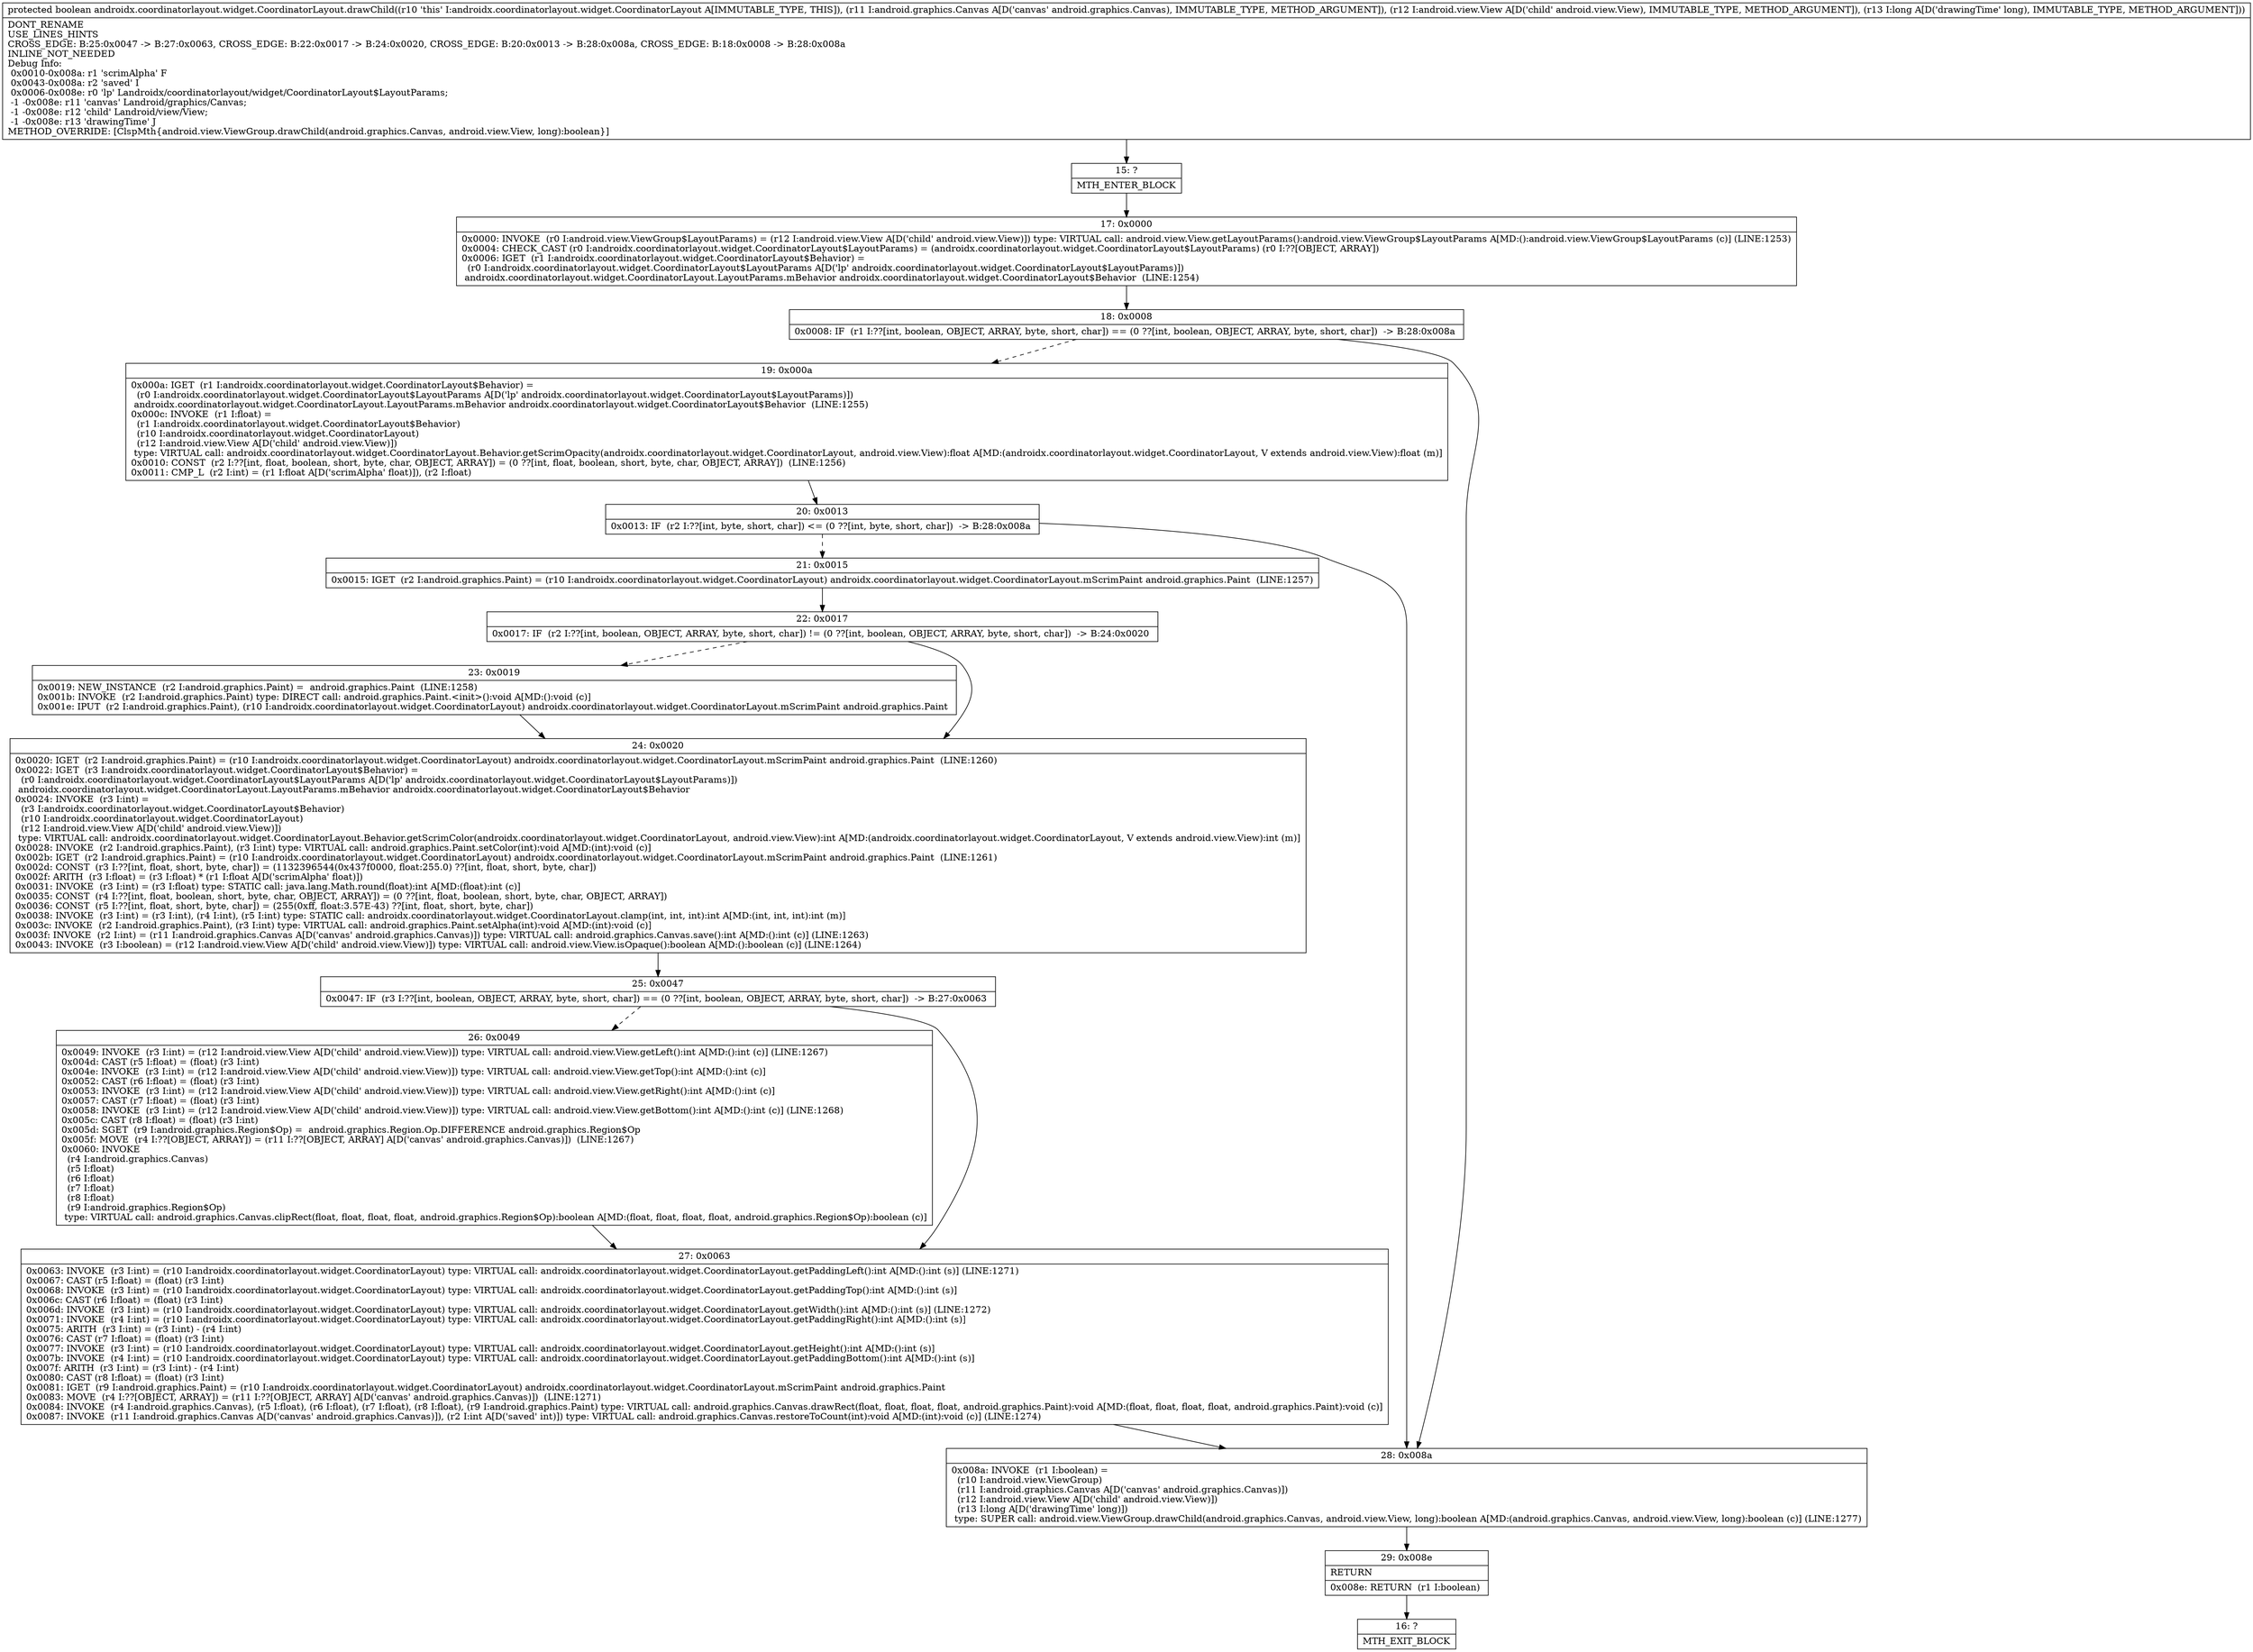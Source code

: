 digraph "CFG forandroidx.coordinatorlayout.widget.CoordinatorLayout.drawChild(Landroid\/graphics\/Canvas;Landroid\/view\/View;J)Z" {
Node_15 [shape=record,label="{15\:\ ?|MTH_ENTER_BLOCK\l}"];
Node_17 [shape=record,label="{17\:\ 0x0000|0x0000: INVOKE  (r0 I:android.view.ViewGroup$LayoutParams) = (r12 I:android.view.View A[D('child' android.view.View)]) type: VIRTUAL call: android.view.View.getLayoutParams():android.view.ViewGroup$LayoutParams A[MD:():android.view.ViewGroup$LayoutParams (c)] (LINE:1253)\l0x0004: CHECK_CAST (r0 I:androidx.coordinatorlayout.widget.CoordinatorLayout$LayoutParams) = (androidx.coordinatorlayout.widget.CoordinatorLayout$LayoutParams) (r0 I:??[OBJECT, ARRAY]) \l0x0006: IGET  (r1 I:androidx.coordinatorlayout.widget.CoordinatorLayout$Behavior) = \l  (r0 I:androidx.coordinatorlayout.widget.CoordinatorLayout$LayoutParams A[D('lp' androidx.coordinatorlayout.widget.CoordinatorLayout$LayoutParams)])\l androidx.coordinatorlayout.widget.CoordinatorLayout.LayoutParams.mBehavior androidx.coordinatorlayout.widget.CoordinatorLayout$Behavior  (LINE:1254)\l}"];
Node_18 [shape=record,label="{18\:\ 0x0008|0x0008: IF  (r1 I:??[int, boolean, OBJECT, ARRAY, byte, short, char]) == (0 ??[int, boolean, OBJECT, ARRAY, byte, short, char])  \-\> B:28:0x008a \l}"];
Node_19 [shape=record,label="{19\:\ 0x000a|0x000a: IGET  (r1 I:androidx.coordinatorlayout.widget.CoordinatorLayout$Behavior) = \l  (r0 I:androidx.coordinatorlayout.widget.CoordinatorLayout$LayoutParams A[D('lp' androidx.coordinatorlayout.widget.CoordinatorLayout$LayoutParams)])\l androidx.coordinatorlayout.widget.CoordinatorLayout.LayoutParams.mBehavior androidx.coordinatorlayout.widget.CoordinatorLayout$Behavior  (LINE:1255)\l0x000c: INVOKE  (r1 I:float) = \l  (r1 I:androidx.coordinatorlayout.widget.CoordinatorLayout$Behavior)\l  (r10 I:androidx.coordinatorlayout.widget.CoordinatorLayout)\l  (r12 I:android.view.View A[D('child' android.view.View)])\l type: VIRTUAL call: androidx.coordinatorlayout.widget.CoordinatorLayout.Behavior.getScrimOpacity(androidx.coordinatorlayout.widget.CoordinatorLayout, android.view.View):float A[MD:(androidx.coordinatorlayout.widget.CoordinatorLayout, V extends android.view.View):float (m)]\l0x0010: CONST  (r2 I:??[int, float, boolean, short, byte, char, OBJECT, ARRAY]) = (0 ??[int, float, boolean, short, byte, char, OBJECT, ARRAY])  (LINE:1256)\l0x0011: CMP_L  (r2 I:int) = (r1 I:float A[D('scrimAlpha' float)]), (r2 I:float) \l}"];
Node_20 [shape=record,label="{20\:\ 0x0013|0x0013: IF  (r2 I:??[int, byte, short, char]) \<= (0 ??[int, byte, short, char])  \-\> B:28:0x008a \l}"];
Node_21 [shape=record,label="{21\:\ 0x0015|0x0015: IGET  (r2 I:android.graphics.Paint) = (r10 I:androidx.coordinatorlayout.widget.CoordinatorLayout) androidx.coordinatorlayout.widget.CoordinatorLayout.mScrimPaint android.graphics.Paint  (LINE:1257)\l}"];
Node_22 [shape=record,label="{22\:\ 0x0017|0x0017: IF  (r2 I:??[int, boolean, OBJECT, ARRAY, byte, short, char]) != (0 ??[int, boolean, OBJECT, ARRAY, byte, short, char])  \-\> B:24:0x0020 \l}"];
Node_23 [shape=record,label="{23\:\ 0x0019|0x0019: NEW_INSTANCE  (r2 I:android.graphics.Paint) =  android.graphics.Paint  (LINE:1258)\l0x001b: INVOKE  (r2 I:android.graphics.Paint) type: DIRECT call: android.graphics.Paint.\<init\>():void A[MD:():void (c)]\l0x001e: IPUT  (r2 I:android.graphics.Paint), (r10 I:androidx.coordinatorlayout.widget.CoordinatorLayout) androidx.coordinatorlayout.widget.CoordinatorLayout.mScrimPaint android.graphics.Paint \l}"];
Node_24 [shape=record,label="{24\:\ 0x0020|0x0020: IGET  (r2 I:android.graphics.Paint) = (r10 I:androidx.coordinatorlayout.widget.CoordinatorLayout) androidx.coordinatorlayout.widget.CoordinatorLayout.mScrimPaint android.graphics.Paint  (LINE:1260)\l0x0022: IGET  (r3 I:androidx.coordinatorlayout.widget.CoordinatorLayout$Behavior) = \l  (r0 I:androidx.coordinatorlayout.widget.CoordinatorLayout$LayoutParams A[D('lp' androidx.coordinatorlayout.widget.CoordinatorLayout$LayoutParams)])\l androidx.coordinatorlayout.widget.CoordinatorLayout.LayoutParams.mBehavior androidx.coordinatorlayout.widget.CoordinatorLayout$Behavior \l0x0024: INVOKE  (r3 I:int) = \l  (r3 I:androidx.coordinatorlayout.widget.CoordinatorLayout$Behavior)\l  (r10 I:androidx.coordinatorlayout.widget.CoordinatorLayout)\l  (r12 I:android.view.View A[D('child' android.view.View)])\l type: VIRTUAL call: androidx.coordinatorlayout.widget.CoordinatorLayout.Behavior.getScrimColor(androidx.coordinatorlayout.widget.CoordinatorLayout, android.view.View):int A[MD:(androidx.coordinatorlayout.widget.CoordinatorLayout, V extends android.view.View):int (m)]\l0x0028: INVOKE  (r2 I:android.graphics.Paint), (r3 I:int) type: VIRTUAL call: android.graphics.Paint.setColor(int):void A[MD:(int):void (c)]\l0x002b: IGET  (r2 I:android.graphics.Paint) = (r10 I:androidx.coordinatorlayout.widget.CoordinatorLayout) androidx.coordinatorlayout.widget.CoordinatorLayout.mScrimPaint android.graphics.Paint  (LINE:1261)\l0x002d: CONST  (r3 I:??[int, float, short, byte, char]) = (1132396544(0x437f0000, float:255.0) ??[int, float, short, byte, char]) \l0x002f: ARITH  (r3 I:float) = (r3 I:float) * (r1 I:float A[D('scrimAlpha' float)]) \l0x0031: INVOKE  (r3 I:int) = (r3 I:float) type: STATIC call: java.lang.Math.round(float):int A[MD:(float):int (c)]\l0x0035: CONST  (r4 I:??[int, float, boolean, short, byte, char, OBJECT, ARRAY]) = (0 ??[int, float, boolean, short, byte, char, OBJECT, ARRAY]) \l0x0036: CONST  (r5 I:??[int, float, short, byte, char]) = (255(0xff, float:3.57E\-43) ??[int, float, short, byte, char]) \l0x0038: INVOKE  (r3 I:int) = (r3 I:int), (r4 I:int), (r5 I:int) type: STATIC call: androidx.coordinatorlayout.widget.CoordinatorLayout.clamp(int, int, int):int A[MD:(int, int, int):int (m)]\l0x003c: INVOKE  (r2 I:android.graphics.Paint), (r3 I:int) type: VIRTUAL call: android.graphics.Paint.setAlpha(int):void A[MD:(int):void (c)]\l0x003f: INVOKE  (r2 I:int) = (r11 I:android.graphics.Canvas A[D('canvas' android.graphics.Canvas)]) type: VIRTUAL call: android.graphics.Canvas.save():int A[MD:():int (c)] (LINE:1263)\l0x0043: INVOKE  (r3 I:boolean) = (r12 I:android.view.View A[D('child' android.view.View)]) type: VIRTUAL call: android.view.View.isOpaque():boolean A[MD:():boolean (c)] (LINE:1264)\l}"];
Node_25 [shape=record,label="{25\:\ 0x0047|0x0047: IF  (r3 I:??[int, boolean, OBJECT, ARRAY, byte, short, char]) == (0 ??[int, boolean, OBJECT, ARRAY, byte, short, char])  \-\> B:27:0x0063 \l}"];
Node_26 [shape=record,label="{26\:\ 0x0049|0x0049: INVOKE  (r3 I:int) = (r12 I:android.view.View A[D('child' android.view.View)]) type: VIRTUAL call: android.view.View.getLeft():int A[MD:():int (c)] (LINE:1267)\l0x004d: CAST (r5 I:float) = (float) (r3 I:int) \l0x004e: INVOKE  (r3 I:int) = (r12 I:android.view.View A[D('child' android.view.View)]) type: VIRTUAL call: android.view.View.getTop():int A[MD:():int (c)]\l0x0052: CAST (r6 I:float) = (float) (r3 I:int) \l0x0053: INVOKE  (r3 I:int) = (r12 I:android.view.View A[D('child' android.view.View)]) type: VIRTUAL call: android.view.View.getRight():int A[MD:():int (c)]\l0x0057: CAST (r7 I:float) = (float) (r3 I:int) \l0x0058: INVOKE  (r3 I:int) = (r12 I:android.view.View A[D('child' android.view.View)]) type: VIRTUAL call: android.view.View.getBottom():int A[MD:():int (c)] (LINE:1268)\l0x005c: CAST (r8 I:float) = (float) (r3 I:int) \l0x005d: SGET  (r9 I:android.graphics.Region$Op) =  android.graphics.Region.Op.DIFFERENCE android.graphics.Region$Op \l0x005f: MOVE  (r4 I:??[OBJECT, ARRAY]) = (r11 I:??[OBJECT, ARRAY] A[D('canvas' android.graphics.Canvas)])  (LINE:1267)\l0x0060: INVOKE  \l  (r4 I:android.graphics.Canvas)\l  (r5 I:float)\l  (r6 I:float)\l  (r7 I:float)\l  (r8 I:float)\l  (r9 I:android.graphics.Region$Op)\l type: VIRTUAL call: android.graphics.Canvas.clipRect(float, float, float, float, android.graphics.Region$Op):boolean A[MD:(float, float, float, float, android.graphics.Region$Op):boolean (c)]\l}"];
Node_27 [shape=record,label="{27\:\ 0x0063|0x0063: INVOKE  (r3 I:int) = (r10 I:androidx.coordinatorlayout.widget.CoordinatorLayout) type: VIRTUAL call: androidx.coordinatorlayout.widget.CoordinatorLayout.getPaddingLeft():int A[MD:():int (s)] (LINE:1271)\l0x0067: CAST (r5 I:float) = (float) (r3 I:int) \l0x0068: INVOKE  (r3 I:int) = (r10 I:androidx.coordinatorlayout.widget.CoordinatorLayout) type: VIRTUAL call: androidx.coordinatorlayout.widget.CoordinatorLayout.getPaddingTop():int A[MD:():int (s)]\l0x006c: CAST (r6 I:float) = (float) (r3 I:int) \l0x006d: INVOKE  (r3 I:int) = (r10 I:androidx.coordinatorlayout.widget.CoordinatorLayout) type: VIRTUAL call: androidx.coordinatorlayout.widget.CoordinatorLayout.getWidth():int A[MD:():int (s)] (LINE:1272)\l0x0071: INVOKE  (r4 I:int) = (r10 I:androidx.coordinatorlayout.widget.CoordinatorLayout) type: VIRTUAL call: androidx.coordinatorlayout.widget.CoordinatorLayout.getPaddingRight():int A[MD:():int (s)]\l0x0075: ARITH  (r3 I:int) = (r3 I:int) \- (r4 I:int) \l0x0076: CAST (r7 I:float) = (float) (r3 I:int) \l0x0077: INVOKE  (r3 I:int) = (r10 I:androidx.coordinatorlayout.widget.CoordinatorLayout) type: VIRTUAL call: androidx.coordinatorlayout.widget.CoordinatorLayout.getHeight():int A[MD:():int (s)]\l0x007b: INVOKE  (r4 I:int) = (r10 I:androidx.coordinatorlayout.widget.CoordinatorLayout) type: VIRTUAL call: androidx.coordinatorlayout.widget.CoordinatorLayout.getPaddingBottom():int A[MD:():int (s)]\l0x007f: ARITH  (r3 I:int) = (r3 I:int) \- (r4 I:int) \l0x0080: CAST (r8 I:float) = (float) (r3 I:int) \l0x0081: IGET  (r9 I:android.graphics.Paint) = (r10 I:androidx.coordinatorlayout.widget.CoordinatorLayout) androidx.coordinatorlayout.widget.CoordinatorLayout.mScrimPaint android.graphics.Paint \l0x0083: MOVE  (r4 I:??[OBJECT, ARRAY]) = (r11 I:??[OBJECT, ARRAY] A[D('canvas' android.graphics.Canvas)])  (LINE:1271)\l0x0084: INVOKE  (r4 I:android.graphics.Canvas), (r5 I:float), (r6 I:float), (r7 I:float), (r8 I:float), (r9 I:android.graphics.Paint) type: VIRTUAL call: android.graphics.Canvas.drawRect(float, float, float, float, android.graphics.Paint):void A[MD:(float, float, float, float, android.graphics.Paint):void (c)]\l0x0087: INVOKE  (r11 I:android.graphics.Canvas A[D('canvas' android.graphics.Canvas)]), (r2 I:int A[D('saved' int)]) type: VIRTUAL call: android.graphics.Canvas.restoreToCount(int):void A[MD:(int):void (c)] (LINE:1274)\l}"];
Node_28 [shape=record,label="{28\:\ 0x008a|0x008a: INVOKE  (r1 I:boolean) = \l  (r10 I:android.view.ViewGroup)\l  (r11 I:android.graphics.Canvas A[D('canvas' android.graphics.Canvas)])\l  (r12 I:android.view.View A[D('child' android.view.View)])\l  (r13 I:long A[D('drawingTime' long)])\l type: SUPER call: android.view.ViewGroup.drawChild(android.graphics.Canvas, android.view.View, long):boolean A[MD:(android.graphics.Canvas, android.view.View, long):boolean (c)] (LINE:1277)\l}"];
Node_29 [shape=record,label="{29\:\ 0x008e|RETURN\l|0x008e: RETURN  (r1 I:boolean) \l}"];
Node_16 [shape=record,label="{16\:\ ?|MTH_EXIT_BLOCK\l}"];
MethodNode[shape=record,label="{protected boolean androidx.coordinatorlayout.widget.CoordinatorLayout.drawChild((r10 'this' I:androidx.coordinatorlayout.widget.CoordinatorLayout A[IMMUTABLE_TYPE, THIS]), (r11 I:android.graphics.Canvas A[D('canvas' android.graphics.Canvas), IMMUTABLE_TYPE, METHOD_ARGUMENT]), (r12 I:android.view.View A[D('child' android.view.View), IMMUTABLE_TYPE, METHOD_ARGUMENT]), (r13 I:long A[D('drawingTime' long), IMMUTABLE_TYPE, METHOD_ARGUMENT]))  | DONT_RENAME\lUSE_LINES_HINTS\lCROSS_EDGE: B:25:0x0047 \-\> B:27:0x0063, CROSS_EDGE: B:22:0x0017 \-\> B:24:0x0020, CROSS_EDGE: B:20:0x0013 \-\> B:28:0x008a, CROSS_EDGE: B:18:0x0008 \-\> B:28:0x008a\lINLINE_NOT_NEEDED\lDebug Info:\l  0x0010\-0x008a: r1 'scrimAlpha' F\l  0x0043\-0x008a: r2 'saved' I\l  0x0006\-0x008e: r0 'lp' Landroidx\/coordinatorlayout\/widget\/CoordinatorLayout$LayoutParams;\l  \-1 \-0x008e: r11 'canvas' Landroid\/graphics\/Canvas;\l  \-1 \-0x008e: r12 'child' Landroid\/view\/View;\l  \-1 \-0x008e: r13 'drawingTime' J\lMETHOD_OVERRIDE: [ClspMth\{android.view.ViewGroup.drawChild(android.graphics.Canvas, android.view.View, long):boolean\}]\l}"];
MethodNode -> Node_15;Node_15 -> Node_17;
Node_17 -> Node_18;
Node_18 -> Node_19[style=dashed];
Node_18 -> Node_28;
Node_19 -> Node_20;
Node_20 -> Node_21[style=dashed];
Node_20 -> Node_28;
Node_21 -> Node_22;
Node_22 -> Node_23[style=dashed];
Node_22 -> Node_24;
Node_23 -> Node_24;
Node_24 -> Node_25;
Node_25 -> Node_26[style=dashed];
Node_25 -> Node_27;
Node_26 -> Node_27;
Node_27 -> Node_28;
Node_28 -> Node_29;
Node_29 -> Node_16;
}

